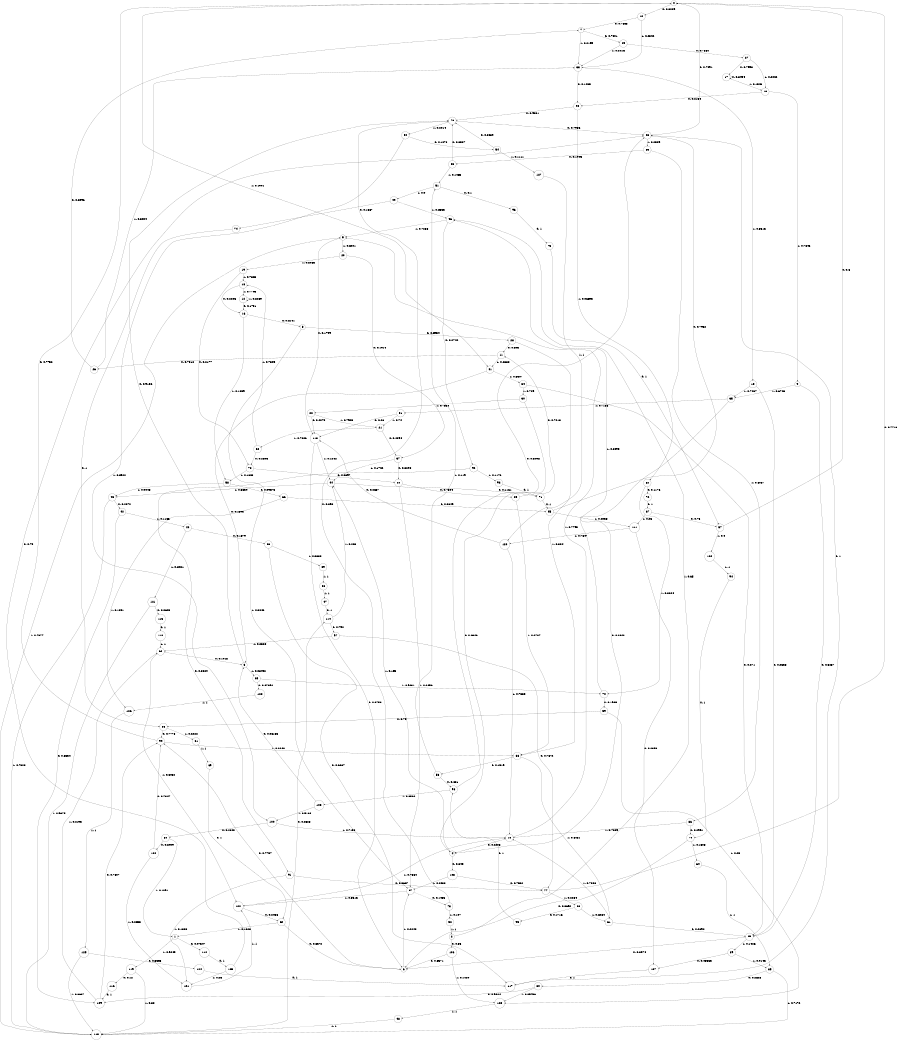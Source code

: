digraph "ch11randomL10" {
size = "6,8.5";
ratio = "fill";
node [shape = circle];
node [fontsize = 24];
edge [fontsize = 24];
0 -> 10 [label = "0: 0.8009   "];
0 -> 41 [label = "1: 0.1991   "];
1 -> 112 [label = "0: 0.07547  "];
1 -> 119 [label = "1: 0.9245   "];
2 -> 106 [label = "0: 0.35     "];
2 -> 46 [label = "1: 0.65     "];
3 -> 76 [label = "0: 0.9156   "];
3 -> 65 [label = "1: 0.08442  "];
4 -> 108 [label = "0: 0.845    "];
4 -> 44 [label = "1: 0.155    "];
5 -> 113 [label = "0: 0.1799   "];
5 -> 20 [label = "1: 0.8201   "];
6 -> 99 [label = "0: 0.7757   "];
6 -> 87 [label = "1: 0.2243   "];
7 -> 29 [label = "0: 0.7801   "];
7 -> 33 [label = "1: 0.2199   "];
8 -> 28 [label = "0: 0.6954   "];
8 -> 87 [label = "1: 0.3046   "];
9 -> 45 [label = "0: 0.3257   "];
9 -> 35 [label = "1: 0.6743   "];
10 -> 7 [label = "0: 0.7658   "];
10 -> 33 [label = "1: 0.2342   "];
11 -> 26 [label = "0: 0.7312   "];
11 -> 41 [label = "1: 0.2688   "];
12 -> 16 [label = "0: 0.1731   "];
12 -> 12 [label = "1: 0.8269   "];
13 -> 90 [label = "0: 0.2154   "];
13 -> 9 [label = "1: 0.7846   "];
14 -> 4 [label = "0: 0.2205   "];
14 -> 5 [label = "1: 0.7795   "];
15 -> 45 [label = "0: 0.2533   "];
15 -> 35 [label = "1: 0.7467   "];
16 -> 8 [label = "0: 0.8141   "];
16 -> 58 [label = "1: 0.1859   "];
17 -> 17 [label = "0: 0.8454   "];
17 -> 13 [label = "1: 0.1546   "];
18 -> 16 [label = "0: 0.2205   "];
18 -> 12 [label = "1: 0.7795   "];
19 -> 78 [label = "0: 0.2177   "];
19 -> 18 [label = "1: 0.7823   "];
20 -> 37 [label = "0: 0.1914   "];
20 -> 19 [label = "1: 0.8086   "];
21 -> 37 [label = "0: 0.2394   "];
21 -> 32 [label = "1: 0.7606   "];
22 -> 113 [label = "0: 0.2075   "];
22 -> 21 [label = "1: 0.7925   "];
23 -> 0 [label = "0: 0.7491   "];
23 -> 63 [label = "1: 0.2509   "];
24 -> 25 [label = "0: 0.7504   "];
24 -> 87 [label = "1: 0.2496   "];
25 -> 11 [label = "0: 0.7213   "];
25 -> 88 [label = "1: 0.2787   "];
26 -> 7 [label = "0: 0.6996   "];
26 -> 33 [label = "1: 0.3004   "];
27 -> 17 [label = "0: 0.7998   "];
27 -> 13 [label = "1: 0.2002   "];
28 -> 11 [label = "0: 0.696    "];
28 -> 88 [label = "1: 0.304    "];
29 -> 27 [label = "0: 0.7584   "];
29 -> 33 [label = "1: 0.2416   "];
30 -> 4 [label = "0: 0.2346   "];
30 -> 22 [label = "1: 0.7654   "];
31 -> 113 [label = "0: 0.26     "];
31 -> 21 [label = "1: 0.74     "];
32 -> 78 [label = "0: 0.2695   "];
32 -> 18 [label = "1: 0.7305   "];
33 -> 90 [label = "0: 0.1485   "];
33 -> 15 [label = "1: 0.8515   "];
34 -> 45 [label = "0: 0.271    "];
34 -> 30 [label = "1: 0.729    "];
35 -> 4 [label = "0: 0.2842   "];
35 -> 31 [label = "1: 0.7158   "];
36 -> 117 [label = "0: 0.6667   "];
36 -> 39 [label = "1: 0.3333   "];
37 -> 24 [label = "0: 0.8298   "];
37 -> 44 [label = "1: 0.1702   "];
38 -> 47 [label = "1: 1        "];
39 -> 38 [label = "1: 1        "];
40 -> 36 [label = "0: 0.1579   "];
40 -> 121 [label = "1: 0.8421   "];
41 -> 3 [label = "0: 0.1693   "];
41 -> 34 [label = "1: 0.8307   "];
42 -> 109 [label = "0: 0.8834   "];
42 -> 40 [label = "1: 0.1166   "];
43 -> 42 [label = "0: 0.2372   "];
43 -> 118 [label = "1: 0.7628   "];
44 -> 71 [label = "0: 0.1161   "];
44 -> 43 [label = "1: 0.8839   "];
45 -> 6 [label = "0: 0.8574   "];
45 -> 89 [label = "1: 0.1426   "];
46 -> 92 [label = "0: 0.2742   "];
46 -> 5 [label = "1: 0.7258   "];
47 -> 114 [label = "0: 1        "];
48 -> 118 [label = "1: 1        "];
49 -> 74 [label = "0: 0.1667   "];
49 -> 46 [label = "1: 0.8333   "];
50 -> 54 [label = "0: 0.1078   "];
50 -> 100 [label = "1: 0.8922   "];
51 -> 96 [label = "0: 0.1      "];
51 -> 49 [label = "1: 0.9      "];
52 -> 2 [label = "1: 1        "];
53 -> 98 [label = "0: 0.881    "];
53 -> 51 [label = "1: 0.119    "];
54 -> 76 [label = "0: 0.8889   "];
54 -> 127 [label = "1: 0.1111   "];
55 -> 23 [label = "0: 0.7962   "];
55 -> 111 [label = "1: 0.2038   "];
56 -> 99 [label = "0: 0.7778   "];
56 -> 81 [label = "1: 0.2222   "];
57 -> 0 [label = "0: 0.6      "];
57 -> 102 [label = "1: 0.4      "];
58 -> 66 [label = "0: 0.09573  "];
58 -> 43 [label = "1: 0.9043   "];
59 -> 56 [label = "0: 0.75     "];
59 -> 123 [label = "1: 0.25     "];
60 -> 6 [label = "0: 0.8372   "];
60 -> 1 [label = "1: 0.1628   "];
61 -> 45 [label = "0: 0.2692   "];
61 -> 14 [label = "1: 0.7308   "];
62 -> 3 [label = "0: 0.1918   "];
62 -> 122 [label = "1: 0.8082   "];
63 -> 83 [label = "0: 0.1943   "];
63 -> 86 [label = "1: 0.8057   "];
64 -> 85 [label = "1: 1        "];
65 -> 128 [label = "0: 0.07692  "];
65 -> 70 [label = "1: 0.9231   "];
66 -> 55 [label = "0: 0.8649   "];
66 -> 126 [label = "1: 0.1351   "];
67 -> 57 [label = "0: 0.75     "];
67 -> 111 [label = "1: 0.25     "];
68 -> 95 [label = "0: 0.1716   "];
68 -> 61 [label = "1: 0.8284   "];
69 -> 60 [label = "0: 1        "];
70 -> 59 [label = "0: 0.1905   "];
70 -> 46 [label = "1: 0.8095   "];
71 -> 55 [label = "0: 1        "];
72 -> 67 [label = "0: 1        "];
73 -> 76 [label = "0: 0.893    "];
73 -> 52 [label = "1: 0.107    "];
74 -> 56 [label = "0: 1        "];
75 -> 57 [label = "0: 1        "];
76 -> 23 [label = "0: 0.7986   "];
76 -> 50 [label = "1: 0.2014   "];
77 -> 0 [label = "0: 0.7716   "];
77 -> 68 [label = "1: 0.2284   "];
78 -> 24 [label = "0: 0.8397   "];
78 -> 58 [label = "1: 0.1603   "];
79 -> 6 [label = "0: 0.8692   "];
79 -> 64 [label = "1: 0.1308   "];
80 -> 109 [label = "0: 0.9024   "];
80 -> 123 [label = "1: 0.09756  "];
81 -> 69 [label = "1: 1        "];
82 -> 72 [label = "0: 0.1176   "];
82 -> 70 [label = "1: 0.8824   "];
83 -> 76 [label = "0: 0.8537   "];
83 -> 51 [label = "1: 0.1463   "];
84 -> 104 [label = "0: 0.8909   "];
84 -> 1 [label = "1: 0.1091   "];
85 -> 80 [label = "0: 0.2828   "];
85 -> 118 [label = "1: 0.7172   "];
86 -> 79 [label = "0: 0.2991   "];
86 -> 14 [label = "1: 0.7009   "];
87 -> 73 [label = "0: 0.1485   "];
87 -> 122 [label = "1: 0.8515   "];
88 -> 53 [label = "0: 0.1519   "];
88 -> 61 [label = "1: 0.8481   "];
89 -> 107 [label = "0: 0.08553  "];
89 -> 85 [label = "1: 0.9145   "];
90 -> 76 [label = "0: 0.9331   "];
90 -> 82 [label = "1: 0.06693  "];
91 -> 77 [label = "0: 0.8667   "];
91 -> 101 [label = "1: 0.1333   "];
92 -> 91 [label = "0: 0.8824   "];
92 -> 93 [label = "1: 0.1176   "];
93 -> 71 [label = "0: 1        "];
94 -> 79 [label = "0: 1        "];
95 -> 98 [label = "0: 1        "];
96 -> 75 [label = "0: 1        "];
97 -> 77 [label = "0: 0.7672   "];
97 -> 62 [label = "1: 0.2328   "];
98 -> 23 [label = "0: 0.6498   "];
98 -> 103 [label = "1: 0.3502   "];
99 -> 0 [label = "0: 0.7752   "];
99 -> 88 [label = "1: 0.2248   "];
100 -> 84 [label = "0: 0.2842   "];
100 -> 14 [label = "1: 0.7158   "];
101 -> 122 [label = "1: 1        "];
102 -> 94 [label = "1: 1        "];
103 -> 3 [label = "0: 0.08163  "];
103 -> 100 [label = "1: 0.9184   "];
104 -> 99 [label = "0: 0.7347   "];
104 -> 101 [label = "1: 0.2653   "];
105 -> 23 [label = "0: 0.75     "];
105 -> 101 [label = "1: 0.25     "];
106 -> 6 [label = "0: 0.8571   "];
106 -> 123 [label = "1: 0.1429   "];
107 -> 117 [label = "0: 1        "];
108 -> 77 [label = "0: 0.7562   "];
108 -> 87 [label = "1: 0.2438   "];
109 -> 99 [label = "0: 0.7807   "];
109 -> 62 [label = "1: 0.2193   "];
110 -> 62 [label = "1: 1        "];
111 -> 107 [label = "0: 0.2353   "];
111 -> 120 [label = "1: 0.7647   "];
112 -> 105 [label = "0: 1        "];
113 -> 6 [label = "0: 0.8758   "];
113 -> 44 [label = "1: 0.1242   "];
114 -> 97 [label = "0: 0.792    "];
114 -> 44 [label = "1: 0.208    "];
115 -> 110 [label = "0: 1        "];
116 -> 109 [label = "0: 1        "];
117 -> 23 [label = "0: 1        "];
118 -> 114 [label = "0: 0.2323   "];
118 -> 5 [label = "1: 0.7677   "];
119 -> 116 [label = "0: 0.12     "];
119 -> 118 [label = "1: 0.88     "];
120 -> 113 [label = "0: 0.2667   "];
120 -> 14 [label = "1: 0.7333   "];
121 -> 115 [label = "0: 0.0625   "];
121 -> 118 [label = "1: 0.9375   "];
122 -> 60 [label = "0: 0.2436   "];
122 -> 14 [label = "1: 0.7564   "];
123 -> 48 [label = "1: 1        "];
124 -> 117 [label = "0: 1        "];
125 -> 124 [label = "0: 0.3333   "];
125 -> 118 [label = "1: 0.6667   "];
126 -> 125 [label = "1: 1        "];
127 -> 120 [label = "1: 1        "];
128 -> 126 [label = "1: 1        "];
}